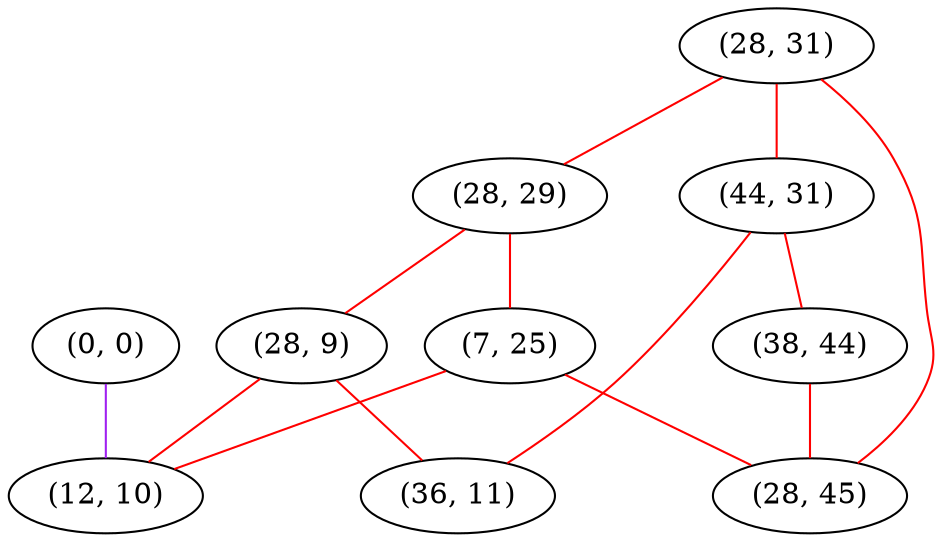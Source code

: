 graph "" {
"(28, 31)";
"(0, 0)";
"(28, 29)";
"(28, 9)";
"(7, 25)";
"(44, 31)";
"(38, 44)";
"(28, 45)";
"(12, 10)";
"(36, 11)";
"(28, 31)" -- "(28, 45)"  [color=red, key=0, weight=1];
"(28, 31)" -- "(28, 29)"  [color=red, key=0, weight=1];
"(28, 31)" -- "(44, 31)"  [color=red, key=0, weight=1];
"(0, 0)" -- "(12, 10)"  [color=purple, key=0, weight=4];
"(28, 29)" -- "(28, 9)"  [color=red, key=0, weight=1];
"(28, 29)" -- "(7, 25)"  [color=red, key=0, weight=1];
"(28, 9)" -- "(12, 10)"  [color=red, key=0, weight=1];
"(28, 9)" -- "(36, 11)"  [color=red, key=0, weight=1];
"(7, 25)" -- "(28, 45)"  [color=red, key=0, weight=1];
"(7, 25)" -- "(12, 10)"  [color=red, key=0, weight=1];
"(44, 31)" -- "(38, 44)"  [color=red, key=0, weight=1];
"(44, 31)" -- "(36, 11)"  [color=red, key=0, weight=1];
"(38, 44)" -- "(28, 45)"  [color=red, key=0, weight=1];
}
